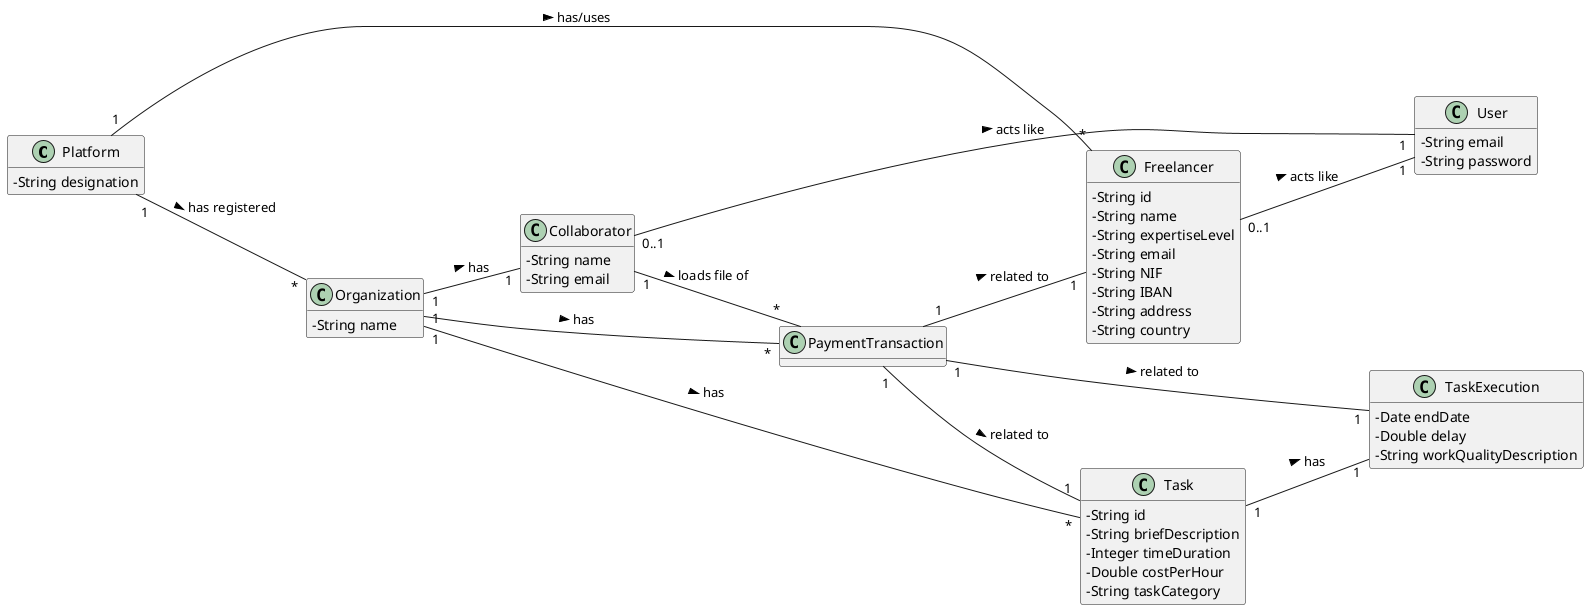 @startuml
skinparam classAttributeIconSize 0
hide methods
left to right direction

class Platform {
  -String designation
}

class Organization {
  -String name
}

class Collaborator {
  -String name
  -String email
}


class User {
  -String email
  -String password
}

class Freelancer {
  -String id
  -String name
  -String expertiseLevel
  -String email
  -String NIF
  -String IBAN
  -String address
  -String country
  }

class Task {
 -String id
 -String briefDescription
 -Integer timeDuration
 -Double costPerHour
 -String taskCategory
}

class TaskExecution {
 -Date endDate
 -Double delay
 -String workQualityDescription
}

class PaymentTransaction{
}

Platform "1" -- "*" Organization : has registered >
Platform "1" -- "*" Freelancer : has/uses >
Organization "1" -- "1" Collaborator: has >
Organization "1" -- "*" Task: has >
Organization "1" -- "*" PaymentTransaction: has >
Collaborator "0..1" -- "1" User: acts like >
Freelancer "0..1" -- "1" User: acts like >
Collaborator "1" -- "*" PaymentTransaction: loads file of >
PaymentTransaction "1" -- "1" Freelancer: related to >
PaymentTransaction "1" -- "1" Task: related to >
PaymentTransaction "1" -- "1" TaskExecution: related to >
Task "1" -- "1" TaskExecution: has >

@enduml